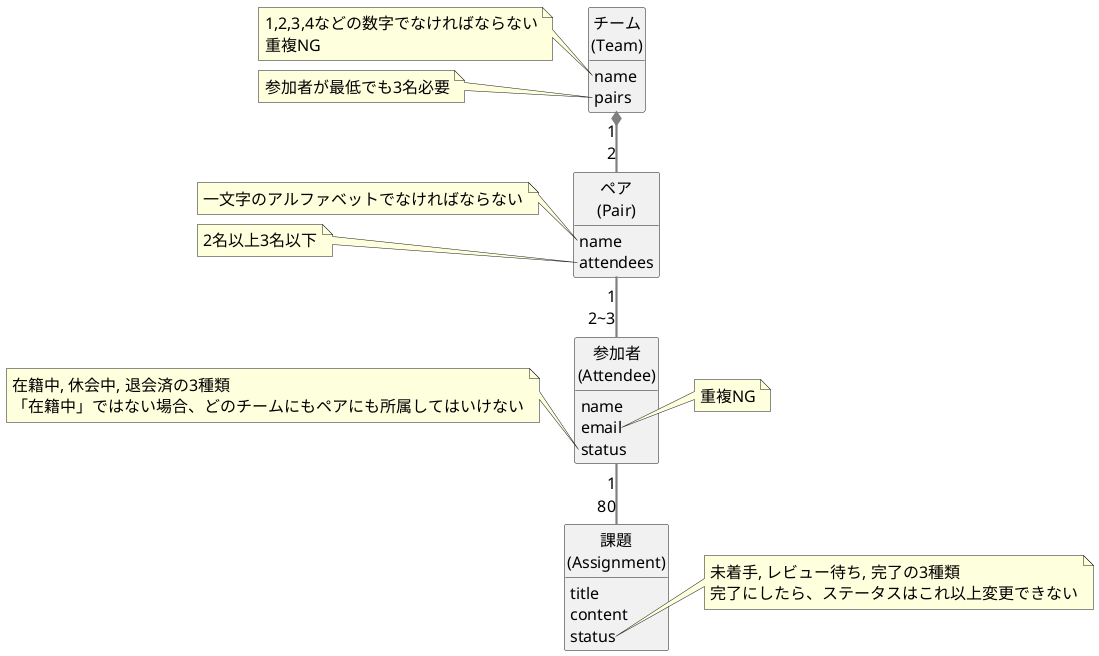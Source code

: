@startuml Domain Model
skinparam style strictuml
skinparam DefaultFontName Arial
skinparam DefaultFontSize 16
skinparam DefaultFontStyle bold
skinparam ArrowThickness 2.2
skinparam ArrowColor #gray
hide empty members

class "参加者\n(Attendee)" as Attendee {
    name
    email
    status
}
note right of Attendee::email
    重複NG
end note

note left of Attendee::status
    在籍中, 休会中, 退会済の3種類
    「在籍中」ではない場合、どのチームにもペアにも所属してはいけない
end note


class "チーム\n(Team)" as Team {
    name
    pairs
}

note left of Team::name
    1,2,3,4などの数字でなければならない
    重複NG
end note

note left of Team::pairs
    参加者が最低でも3名必要
end note

class "ペア\n(Pair)" as Pair {
    name
    attendees
}

note left of Pair::name
    一文字のアルファベットでなければならない
end note

note left of Pair::attendees
    2名以上3名以下
end note
    
class "課題\n(Assignment)" as Assignment {
    title
    content
    status
}

note right of Assignment::status
    未着手, レビュー待ち, 完了の3種類
    完了にしたら、ステータスはこれ以上変更できない
end note

Team "1" *-- "2" Pair
Pair "1"-- "2~3" Attendee
Attendee "1"-- "80" Assignment


